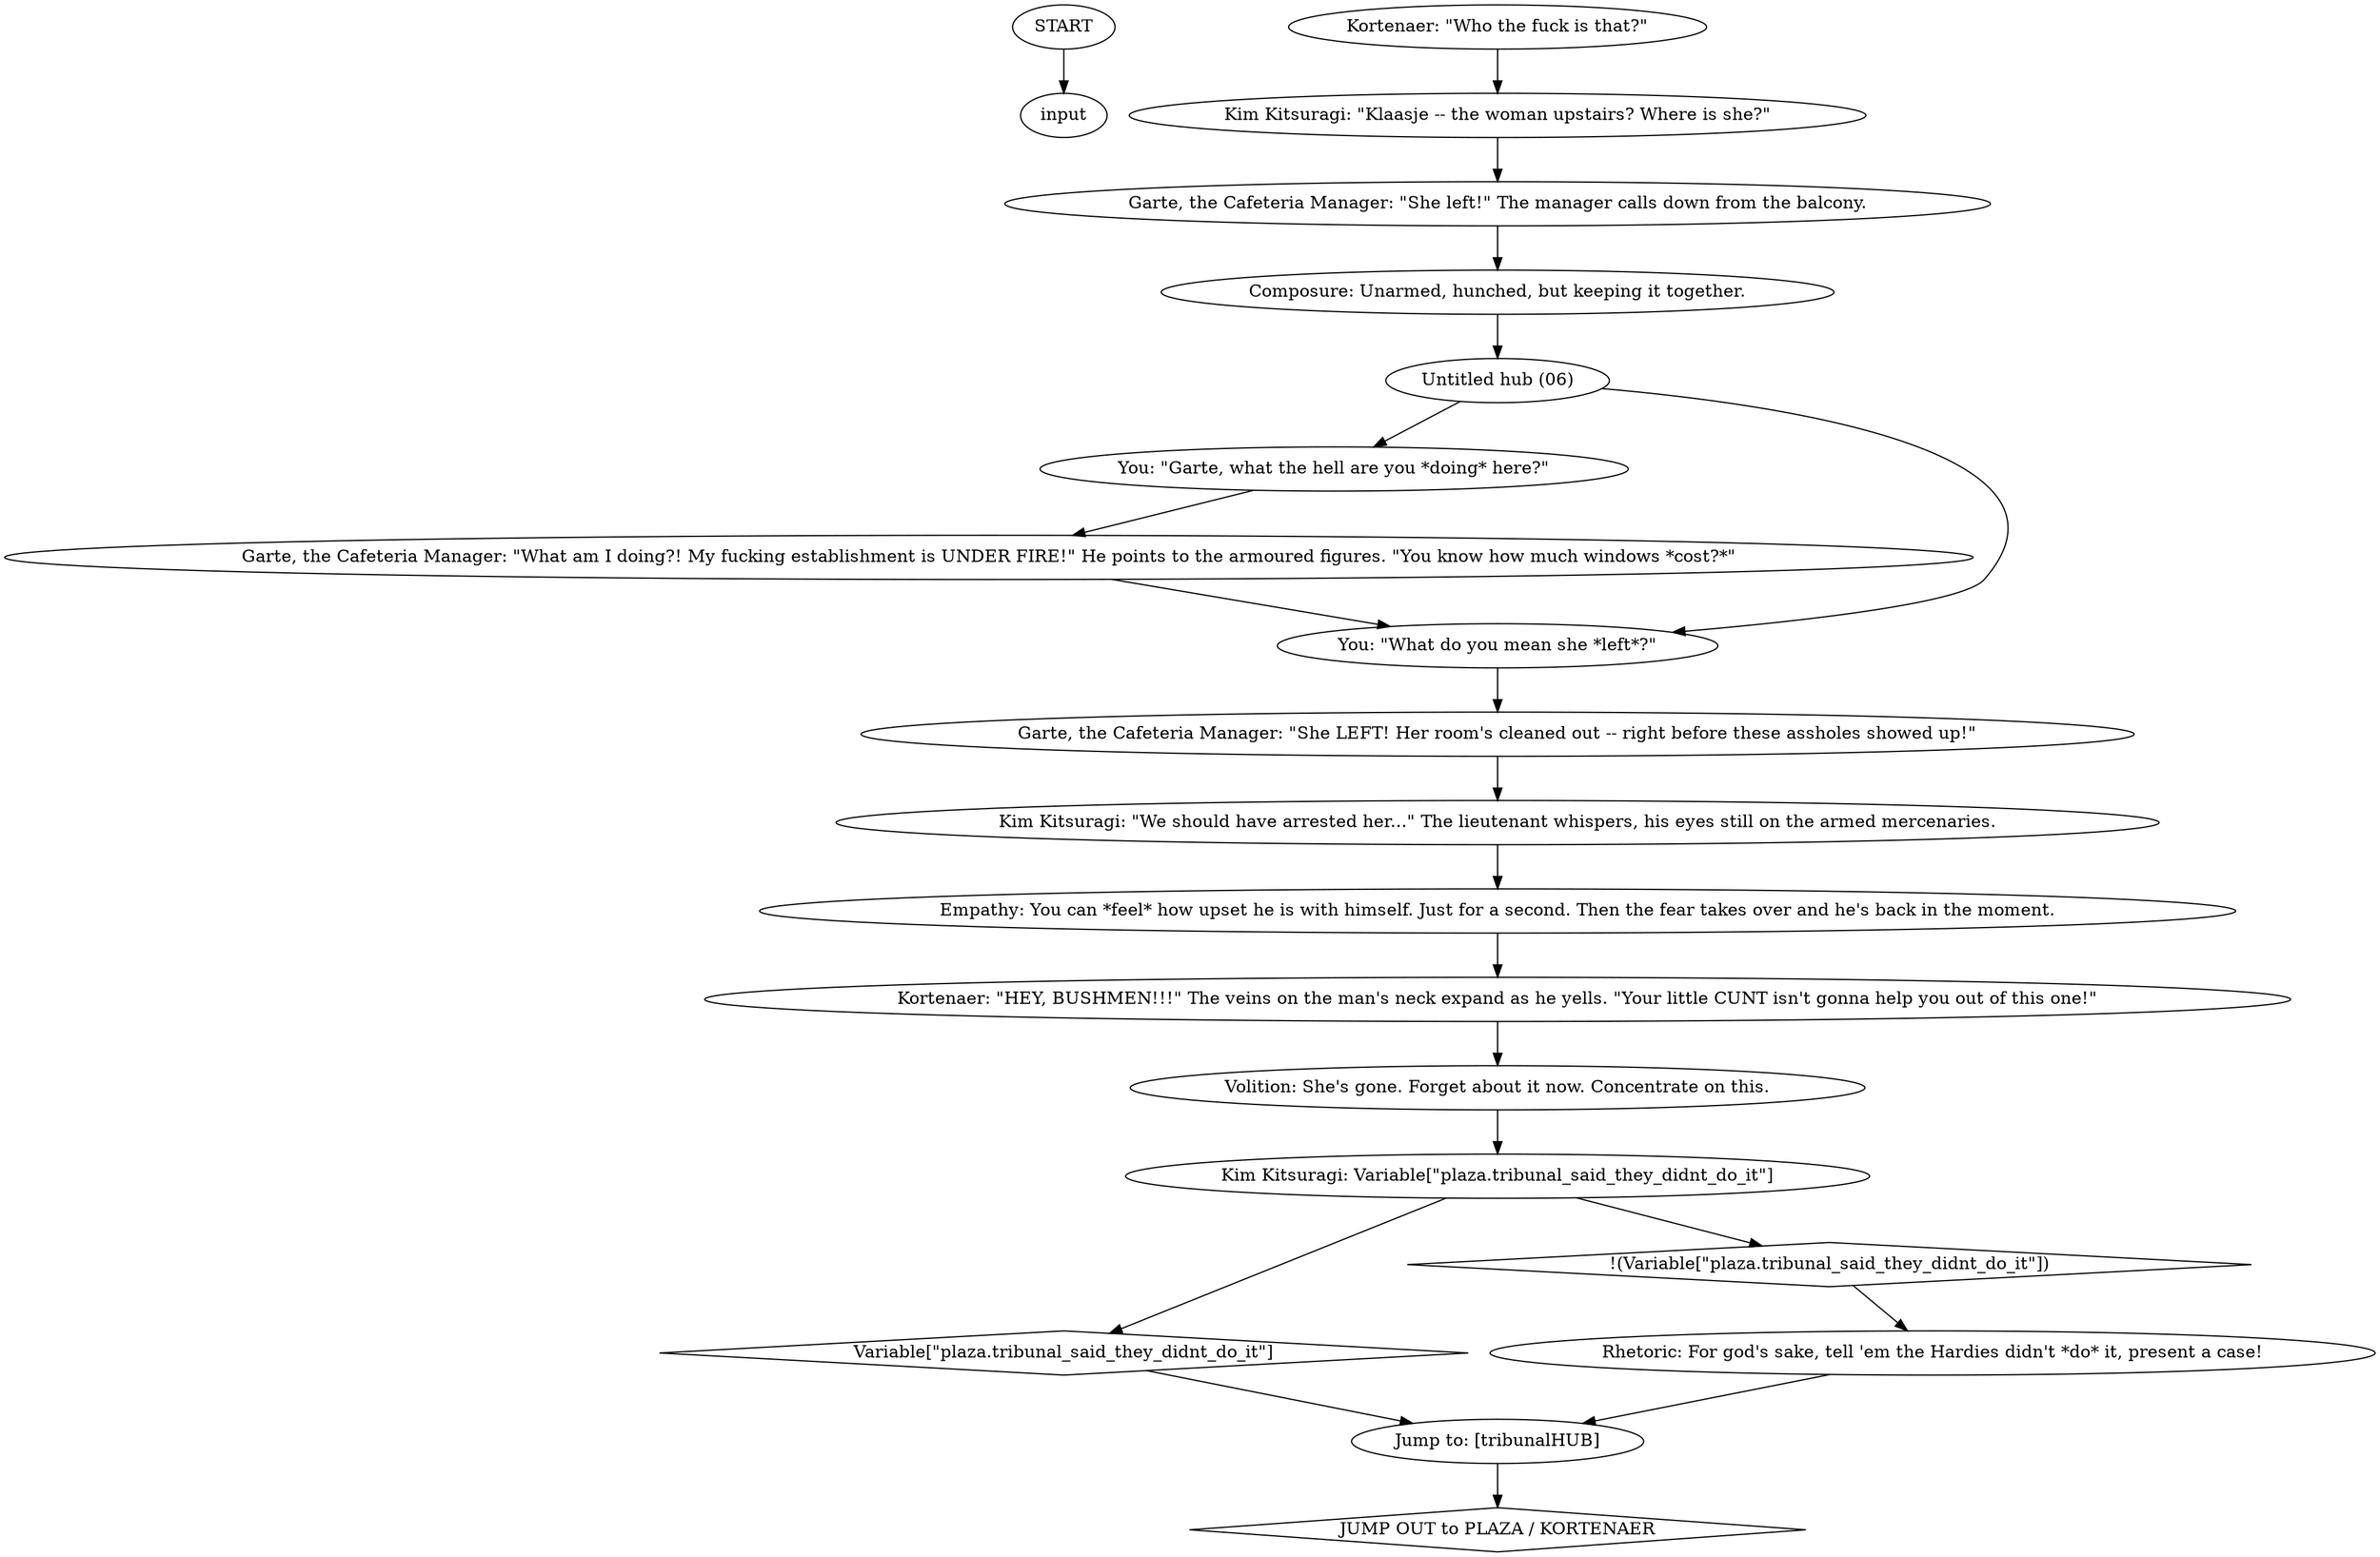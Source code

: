 # TRIBUNAL / WHERE IS KLAASJE?
# "Where is Klaasje? Maybe she can calmly explain this and help diffuse the situation."
# ==================================================
digraph G {
	  0 [label="START"];
	  1 [label="input"];
	  2 [label="Kim Kitsuragi: \"Klaasje -- the woman upstairs? Where is she?\""];
	  3 [label="Untitled hub (06)"];
	  4 [label="Kortenaer: \"Who the fuck is that?\""];
	  5 [label="Empathy: You can *feel* how upset he is with himself. Just for a second. Then the fear takes over and he's back in the moment."];
	  6 [label="Volition: She's gone. Forget about it now. Concentrate on this."];
	  7 [label="Rhetoric: For god's sake, tell 'em the Hardies didn't *do* it, present a case!"];
	  8 [label="Garte, the Cafeteria Manager: \"What am I doing?! My fucking establishment is UNDER FIRE!\" He points to the armoured figures. \"You know how much windows *cost?*\""];
	  9 [label="Kim Kitsuragi: \"We should have arrested her...\" The lieutenant whispers, his eyes still on the armed mercenaries."];
	  10 [label="Garte, the Cafeteria Manager: \"She left!\" The manager calls down from the balcony."];
	  11 [label="Kortenaer: \"HEY, BUSHMEN!!!\" The veins on the man's neck expand as he yells. \"Your little CUNT isn't gonna help you out of this one!\""];
	  12 [label="You: \"Garte, what the hell are you *doing* here?\""];
	  13 [label="You: \"What do you mean she *left*?\""];
	  14 [label="Kim Kitsuragi: Variable[\"plaza.tribunal_said_they_didnt_do_it\"]"];
	  15 [label="Variable[\"plaza.tribunal_said_they_didnt_do_it\"]", shape=diamond];
	  16 [label="!(Variable[\"plaza.tribunal_said_they_didnt_do_it\"])", shape=diamond];
	  17 [label="Composure: Unarmed, hunched, but keeping it together."];
	  18 [label="Jump to: [tribunalHUB]"];
	  20 [label="Garte, the Cafeteria Manager: \"She LEFT! Her room's cleaned out -- right before these assholes showed up!\""];
	  5370183 [label="JUMP OUT to PLAZA / KORTENAER", shape=diamond];
	  0 -> 1
	  2 -> 10
	  3 -> 12
	  3 -> 13
	  4 -> 2
	  5 -> 11
	  6 -> 14
	  7 -> 18
	  8 -> 13
	  9 -> 5
	  10 -> 17
	  11 -> 6
	  12 -> 8
	  13 -> 20
	  14 -> 16
	  14 -> 15
	  15 -> 18
	  16 -> 7
	  17 -> 3
	  18 -> 5370183
	  20 -> 9
}

